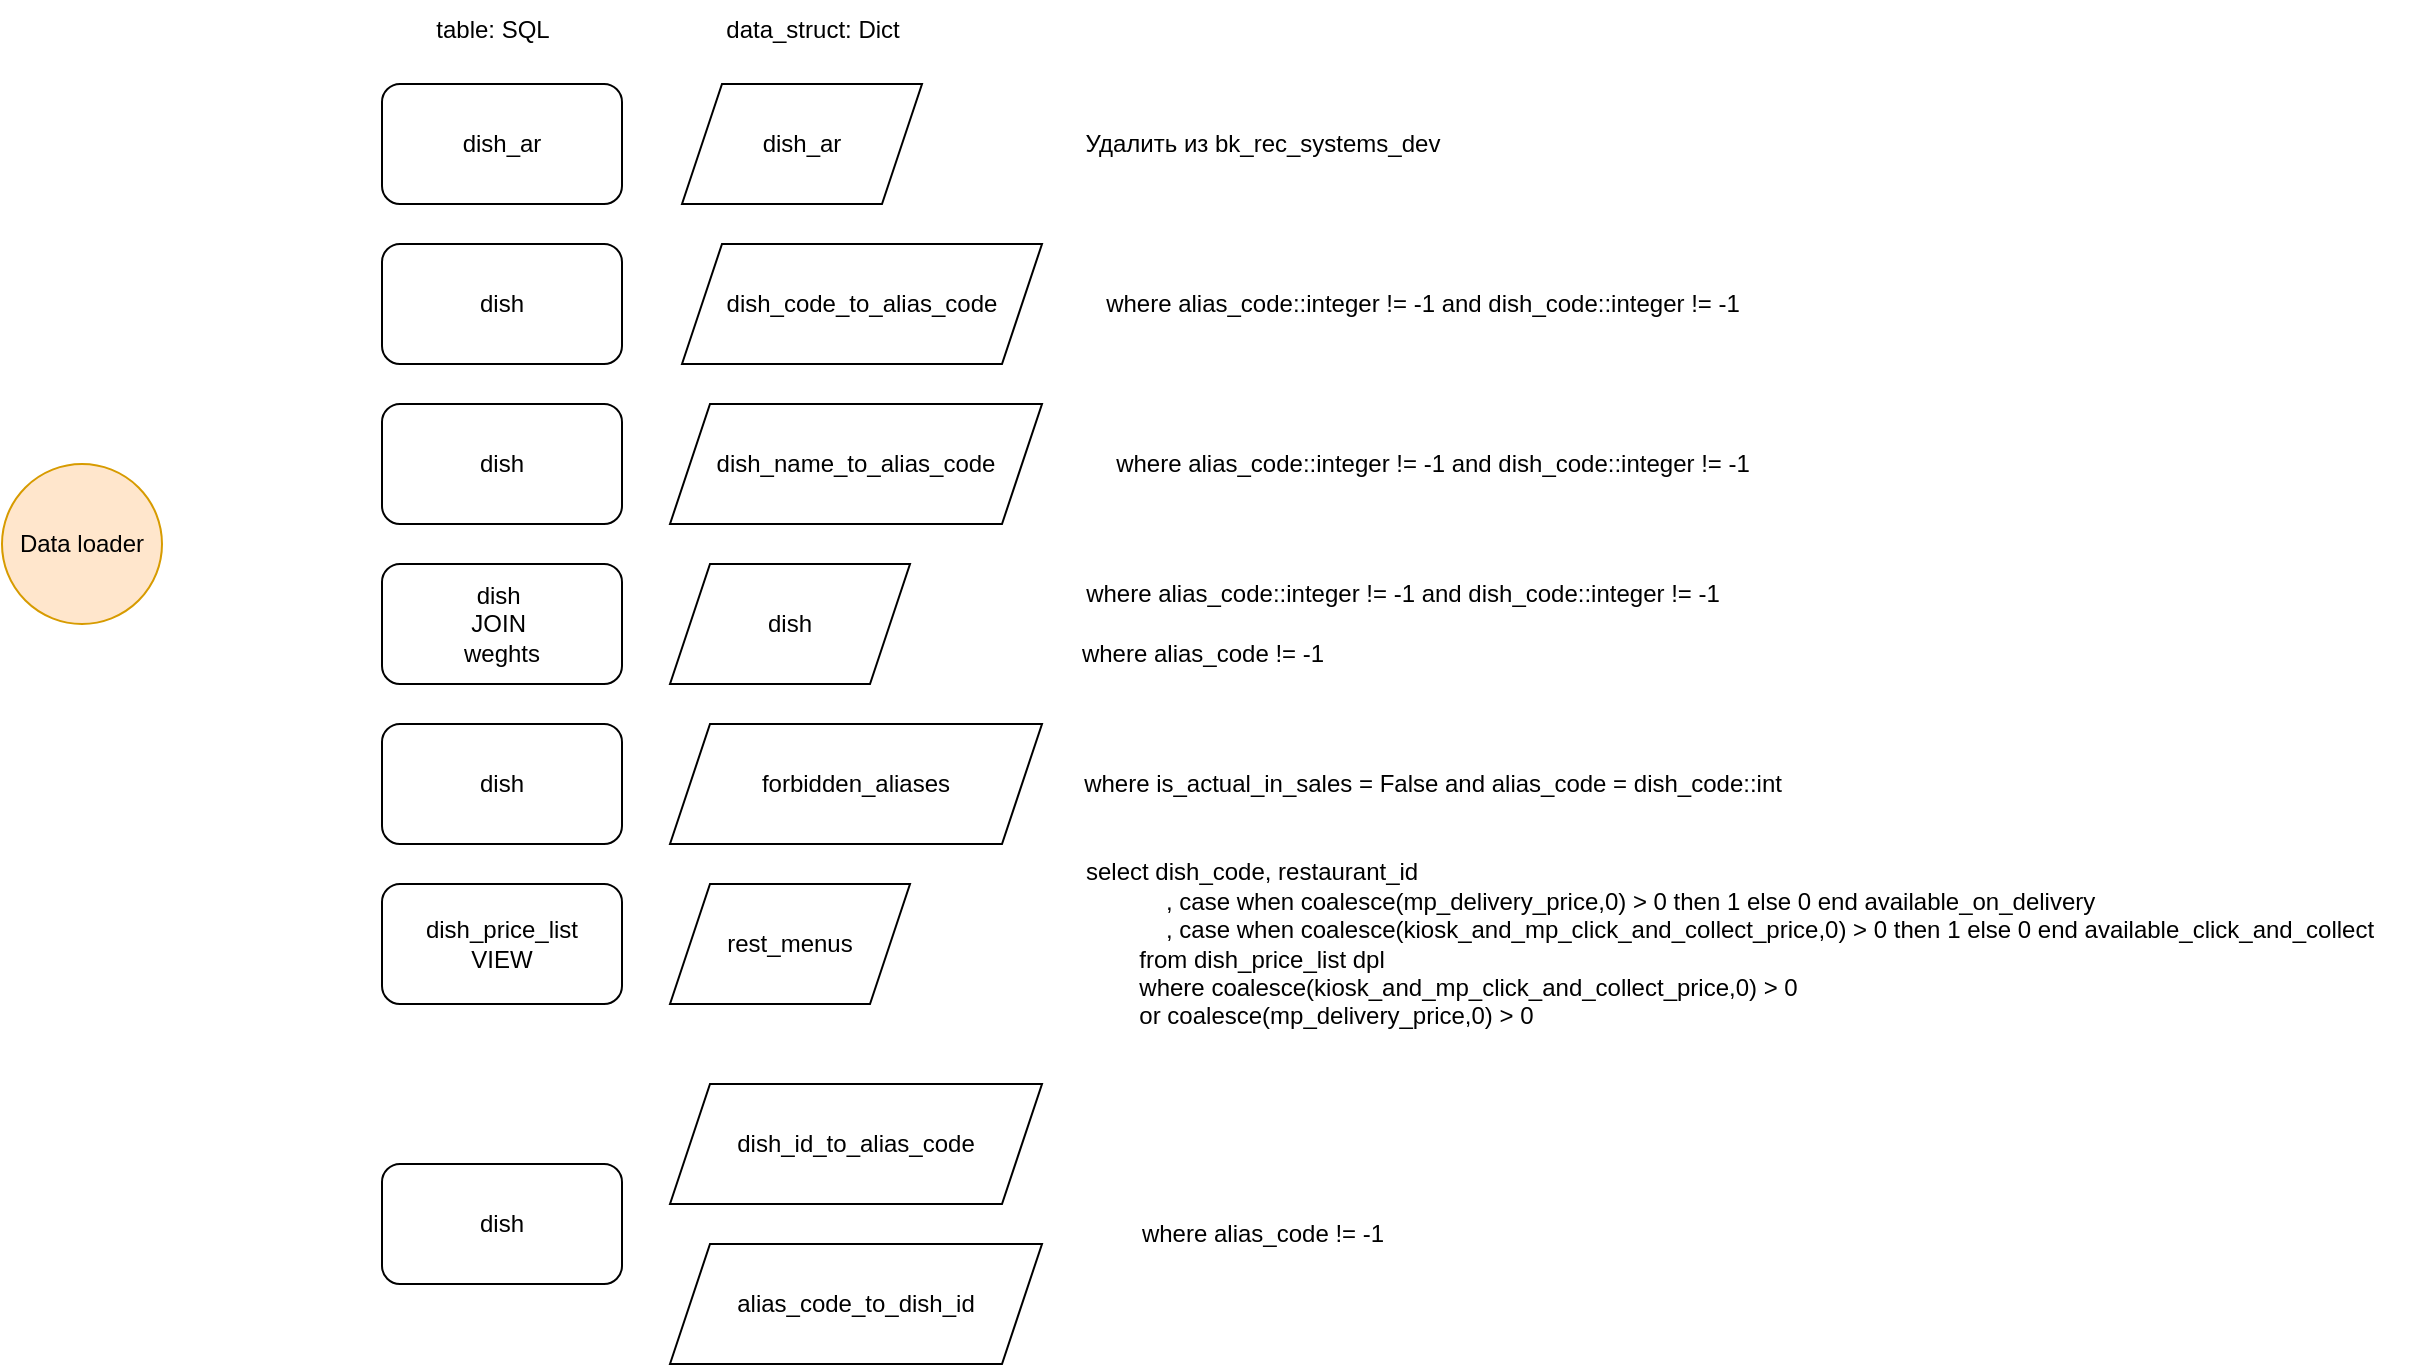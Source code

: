 <mxfile version="22.0.8" type="github">
  <diagram name="Страница — 1" id="eCBhNXQSk46yug1XJSoR">
    <mxGraphModel dx="448" dy="734" grid="1" gridSize="10" guides="1" tooltips="1" connect="1" arrows="1" fold="1" page="1" pageScale="1" pageWidth="827" pageHeight="1169" math="0" shadow="0">
      <root>
        <mxCell id="0" />
        <mxCell id="1" parent="0" />
        <mxCell id="5RSOQaeWYb4TUYcxMb7O-2" value="Data loader" style="ellipse;whiteSpace=wrap;html=1;aspect=fixed;fillColor=#ffe6cc;strokeColor=#d79b00;" vertex="1" parent="1">
          <mxGeometry x="80" y="260" width="80" height="80" as="geometry" />
        </mxCell>
        <mxCell id="5RSOQaeWYb4TUYcxMb7O-3" value="dish_ar" style="rounded=1;whiteSpace=wrap;html=1;" vertex="1" parent="1">
          <mxGeometry x="270" y="70" width="120" height="60" as="geometry" />
        </mxCell>
        <mxCell id="5RSOQaeWYb4TUYcxMb7O-5" value="Удалить из&amp;nbsp;bk_rec_systems_dev" style="text;html=1;align=center;verticalAlign=middle;resizable=0;points=[];autosize=1;strokeColor=none;fillColor=none;" vertex="1" parent="1">
          <mxGeometry x="610" y="85" width="200" height="30" as="geometry" />
        </mxCell>
        <mxCell id="5RSOQaeWYb4TUYcxMb7O-6" value="dish" style="rounded=1;whiteSpace=wrap;html=1;" vertex="1" parent="1">
          <mxGeometry x="270" y="150" width="120" height="60" as="geometry" />
        </mxCell>
        <mxCell id="5RSOQaeWYb4TUYcxMb7O-8" value="where alias_code::integer != -1 and dish_code::integer != -1" style="text;html=1;align=center;verticalAlign=middle;resizable=0;points=[];autosize=1;strokeColor=none;fillColor=none;" vertex="1" parent="1">
          <mxGeometry x="620" y="165" width="340" height="30" as="geometry" />
        </mxCell>
        <mxCell id="5RSOQaeWYb4TUYcxMb7O-9" value="dish&amp;nbsp;&lt;br&gt;JOIN&amp;nbsp;&lt;br&gt;weghts" style="rounded=1;whiteSpace=wrap;html=1;" vertex="1" parent="1">
          <mxGeometry x="270" y="310" width="120" height="60" as="geometry" />
        </mxCell>
        <mxCell id="5RSOQaeWYb4TUYcxMb7O-10" value="where alias_code::integer != -1 and dish_code::integer != -1" style="text;html=1;align=center;verticalAlign=middle;resizable=0;points=[];autosize=1;strokeColor=none;fillColor=none;" vertex="1" parent="1">
          <mxGeometry x="610" y="310" width="340" height="30" as="geometry" />
        </mxCell>
        <mxCell id="5RSOQaeWYb4TUYcxMb7O-12" value="where alias_code != -1" style="text;html=1;align=center;verticalAlign=middle;resizable=0;points=[];autosize=1;strokeColor=none;fillColor=none;" vertex="1" parent="1">
          <mxGeometry x="610" y="340" width="140" height="30" as="geometry" />
        </mxCell>
        <mxCell id="5RSOQaeWYb4TUYcxMb7O-13" value="dish_ar" style="shape=parallelogram;perimeter=parallelogramPerimeter;whiteSpace=wrap;html=1;fixedSize=1;" vertex="1" parent="1">
          <mxGeometry x="420" y="70" width="120" height="60" as="geometry" />
        </mxCell>
        <mxCell id="5RSOQaeWYb4TUYcxMb7O-14" value="data_struct: Dict" style="text;html=1;align=center;verticalAlign=middle;resizable=0;points=[];autosize=1;strokeColor=none;fillColor=none;" vertex="1" parent="1">
          <mxGeometry x="430" y="28" width="110" height="30" as="geometry" />
        </mxCell>
        <mxCell id="5RSOQaeWYb4TUYcxMb7O-15" value="dish_code_to_alias_code" style="shape=parallelogram;perimeter=parallelogramPerimeter;whiteSpace=wrap;html=1;fixedSize=1;" vertex="1" parent="1">
          <mxGeometry x="420" y="150" width="180" height="60" as="geometry" />
        </mxCell>
        <mxCell id="5RSOQaeWYb4TUYcxMb7O-16" value="dish" style="rounded=1;whiteSpace=wrap;html=1;" vertex="1" parent="1">
          <mxGeometry x="270" y="230" width="120" height="60" as="geometry" />
        </mxCell>
        <mxCell id="5RSOQaeWYb4TUYcxMb7O-17" value="table: SQL" style="text;html=1;align=center;verticalAlign=middle;resizable=0;points=[];autosize=1;strokeColor=none;fillColor=none;" vertex="1" parent="1">
          <mxGeometry x="285" y="28" width="80" height="30" as="geometry" />
        </mxCell>
        <mxCell id="5RSOQaeWYb4TUYcxMb7O-18" value="dish_name_to_alias_code" style="shape=parallelogram;perimeter=parallelogramPerimeter;whiteSpace=wrap;html=1;fixedSize=1;" vertex="1" parent="1">
          <mxGeometry x="414" y="230" width="186" height="60" as="geometry" />
        </mxCell>
        <mxCell id="5RSOQaeWYb4TUYcxMb7O-19" value="dish" style="rounded=1;whiteSpace=wrap;html=1;" vertex="1" parent="1">
          <mxGeometry x="270" y="390" width="120" height="60" as="geometry" />
        </mxCell>
        <mxCell id="5RSOQaeWYb4TUYcxMb7O-20" value="forbidden_aliases" style="shape=parallelogram;perimeter=parallelogramPerimeter;whiteSpace=wrap;html=1;fixedSize=1;" vertex="1" parent="1">
          <mxGeometry x="414" y="390" width="186" height="60" as="geometry" />
        </mxCell>
        <mxCell id="5RSOQaeWYb4TUYcxMb7O-21" value="rest_menus" style="shape=parallelogram;perimeter=parallelogramPerimeter;whiteSpace=wrap;html=1;fixedSize=1;" vertex="1" parent="1">
          <mxGeometry x="414" y="470" width="120" height="60" as="geometry" />
        </mxCell>
        <mxCell id="5RSOQaeWYb4TUYcxMb7O-22" value="dish" style="shape=parallelogram;perimeter=parallelogramPerimeter;whiteSpace=wrap;html=1;fixedSize=1;" vertex="1" parent="1">
          <mxGeometry x="414" y="310" width="120" height="60" as="geometry" />
        </mxCell>
        <mxCell id="5RSOQaeWYb4TUYcxMb7O-23" value="where is_actual_in_sales = False and alias_code = dish_code::int" style="text;html=1;align=center;verticalAlign=middle;resizable=0;points=[];autosize=1;strokeColor=none;fillColor=none;" vertex="1" parent="1">
          <mxGeometry x="610" y="405" width="370" height="30" as="geometry" />
        </mxCell>
        <mxCell id="5RSOQaeWYb4TUYcxMb7O-25" value="where alias_code::integer != -1 and dish_code::integer != -1" style="text;html=1;align=center;verticalAlign=middle;resizable=0;points=[];autosize=1;strokeColor=none;fillColor=none;" vertex="1" parent="1">
          <mxGeometry x="625" y="245" width="340" height="30" as="geometry" />
        </mxCell>
        <mxCell id="5RSOQaeWYb4TUYcxMb7O-26" value="dish_price_list&lt;br&gt;VIEW" style="rounded=1;whiteSpace=wrap;html=1;" vertex="1" parent="1">
          <mxGeometry x="270" y="470" width="120" height="60" as="geometry" />
        </mxCell>
        <mxCell id="5RSOQaeWYb4TUYcxMb7O-27" value="&lt;div&gt;select dish_code, restaurant_id&lt;/div&gt;&lt;div&gt;&amp;nbsp; &amp;nbsp; &amp;nbsp; &amp;nbsp; &amp;nbsp; &amp;nbsp; , case when coalesce(mp_delivery_price,0) &amp;gt; 0 then 1 else 0 end available_on_delivery&lt;/div&gt;&lt;div&gt;&amp;nbsp; &amp;nbsp; &amp;nbsp; &amp;nbsp; &amp;nbsp; &amp;nbsp; , case when coalesce(kiosk_and_mp_click_and_collect_price,0) &amp;gt; 0 then 1 else 0 end available_click_and_collect&lt;/div&gt;&lt;div&gt;&amp;nbsp; &amp;nbsp; &amp;nbsp; &amp;nbsp; from dish_price_list dpl&lt;/div&gt;&lt;div&gt;&amp;nbsp; &amp;nbsp; &amp;nbsp; &amp;nbsp; where coalesce(kiosk_and_mp_click_and_collect_price,0) &amp;gt; 0&lt;/div&gt;&lt;div&gt;&amp;nbsp; &amp;nbsp; &amp;nbsp; &amp;nbsp; or coalesce(mp_delivery_price,0) &amp;gt; 0&lt;/div&gt;" style="text;html=1;align=left;verticalAlign=middle;resizable=0;points=[];autosize=1;strokeColor=none;fillColor=none;" vertex="1" parent="1">
          <mxGeometry x="620" y="450" width="670" height="100" as="geometry" />
        </mxCell>
        <mxCell id="5RSOQaeWYb4TUYcxMb7O-28" value="dish" style="rounded=1;whiteSpace=wrap;html=1;" vertex="1" parent="1">
          <mxGeometry x="270" y="610" width="120" height="60" as="geometry" />
        </mxCell>
        <mxCell id="5RSOQaeWYb4TUYcxMb7O-29" value="dish_id_to_alias_code" style="shape=parallelogram;perimeter=parallelogramPerimeter;whiteSpace=wrap;html=1;fixedSize=1;" vertex="1" parent="1">
          <mxGeometry x="414" y="570" width="186" height="60" as="geometry" />
        </mxCell>
        <mxCell id="5RSOQaeWYb4TUYcxMb7O-31" value="alias_code_to_dish_id" style="shape=parallelogram;perimeter=parallelogramPerimeter;whiteSpace=wrap;html=1;fixedSize=1;" vertex="1" parent="1">
          <mxGeometry x="414" y="650" width="186" height="60" as="geometry" />
        </mxCell>
        <mxCell id="5RSOQaeWYb4TUYcxMb7O-32" value="where alias_code != -1" style="text;html=1;align=center;verticalAlign=middle;resizable=0;points=[];autosize=1;strokeColor=none;fillColor=none;" vertex="1" parent="1">
          <mxGeometry x="640" y="630" width="140" height="30" as="geometry" />
        </mxCell>
      </root>
    </mxGraphModel>
  </diagram>
</mxfile>
